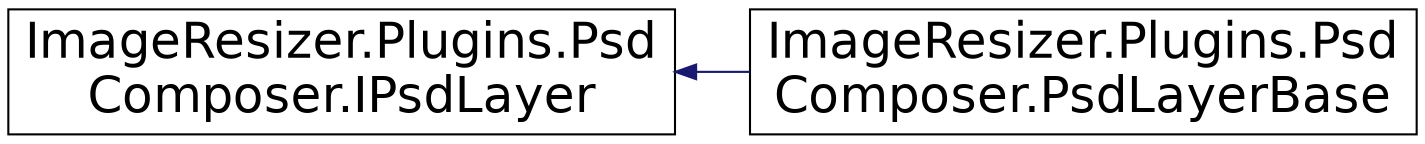 digraph "Graphical Class Hierarchy"
{
  edge [fontname="Helvetica",fontsize="24",labelfontname="Helvetica",labelfontsize="24"];
  node [fontname="Helvetica",fontsize="24",shape=record];
  rankdir="LR";
  Node1 [label="ImageResizer.Plugins.Psd\lComposer.IPsdLayer",height=0.2,width=0.4,color="black", fillcolor="white", style="filled",URL="$interface_image_resizer_1_1_plugins_1_1_psd_composer_1_1_i_psd_layer.html"];
  Node1 -> Node2 [dir="back",color="midnightblue",fontsize="24",style="solid",fontname="Helvetica"];
  Node2 [label="ImageResizer.Plugins.Psd\lComposer.PsdLayerBase",height=0.2,width=0.4,color="black", fillcolor="white", style="filled",URL="$class_image_resizer_1_1_plugins_1_1_psd_composer_1_1_psd_layer_base.html"];
}
